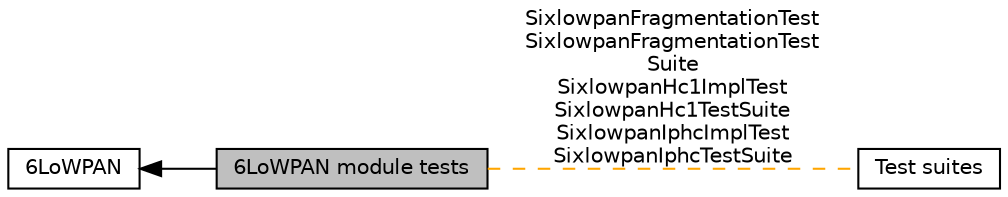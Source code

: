 digraph "6LoWPAN module tests"
{
  edge [fontname="Helvetica",fontsize="10",labelfontname="Helvetica",labelfontsize="10"];
  node [fontname="Helvetica",fontsize="10",shape=box];
  rankdir=LR;
  Node3 [label="Test suites",height=0.2,width=0.4,color="black", fillcolor="white", style="filled",URL="$group__tests.html",tooltip="All test suites."];
  Node2 [label="6LoWPAN",height=0.2,width=0.4,color="black", fillcolor="white", style="filled",URL="$group__sixlowpan.html",tooltip="Performs 6LoWPAN compression of IPv6 packets as specified by RFC 4944 and RFC 6282"];
  Node1 [label="6LoWPAN module tests",height=0.2,width=0.4,color="black", fillcolor="grey75", style="filled", fontcolor="black",tooltip=" "];
  Node2->Node1 [shape=plaintext, dir="back", style="solid"];
  Node1->Node3 [shape=plaintext, label="SixlowpanFragmentationTest\nSixlowpanFragmentationTest\lSuite\nSixlowpanHc1ImplTest\nSixlowpanHc1TestSuite\nSixlowpanIphcImplTest\nSixlowpanIphcTestSuite", color="orange", dir="none", style="dashed"];
}

